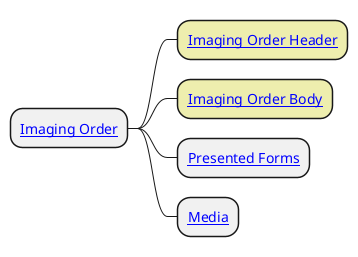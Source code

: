 @startmindmap
skinparam topurl StructureDefinition-

* [[ImagingOrderCz.html Imaging Order]]
**[#EEEEAE] [[HeaderImagingOrder.html Imaging Order Header]]
**[#EEEEAE] [[BodyImageOrderCz.html Imaging Order Body]]
** [[PresentedFormCz.html Presented Forms]]
** [[MediaCz.html Media]]

/'
** [[health-insurance-cz.html Health Insurance Provider]]
** [[serviceRequestCz.html Imaging Order Service Request]]
***_ Order identifier
***_ Status of a service order.
***_ Kind of service request.
*** [[CoverageCz.html Associated insurance coverage]]
*** [[specimenCz.html Sample for analysis]]
****_ External Identifier
****_ Status
****_ Type
****_ Subject
****_ Received Time (DateTime)
****_ Collection
****_ Processing
****_ Container
'/
@endmindmap